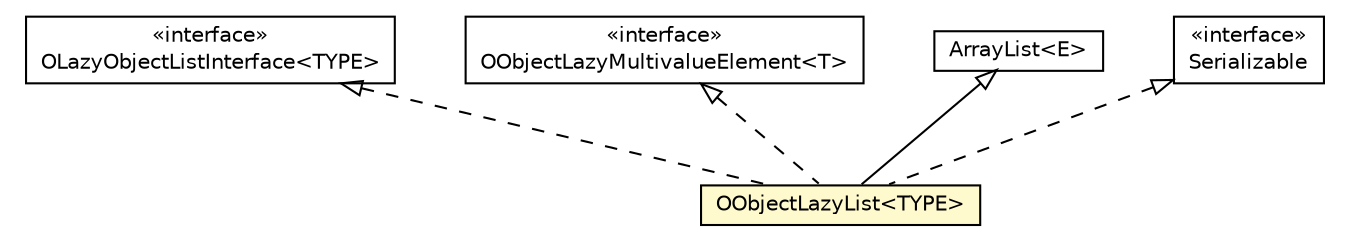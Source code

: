 #!/usr/local/bin/dot
#
# Class diagram 
# Generated by UMLGraph version R5_6-24-gf6e263 (http://www.umlgraph.org/)
#

digraph G {
	edge [fontname="Helvetica",fontsize=10,labelfontname="Helvetica",labelfontsize=10];
	node [fontname="Helvetica",fontsize=10,shape=plaintext];
	nodesep=0.25;
	ranksep=0.5;
	// com.orientechnologies.orient.core.db.object.OLazyObjectListInterface<TYPE>
	c4781043 [label=<<table title="com.orientechnologies.orient.core.db.object.OLazyObjectListInterface" border="0" cellborder="1" cellspacing="0" cellpadding="2" port="p" href="../../core/db/object/OLazyObjectListInterface.html">
		<tr><td><table border="0" cellspacing="0" cellpadding="1">
<tr><td align="center" balign="center"> &#171;interface&#187; </td></tr>
<tr><td align="center" balign="center"> OLazyObjectListInterface&lt;TYPE&gt; </td></tr>
		</table></td></tr>
		</table>>, URL="../../core/db/object/OLazyObjectListInterface.html", fontname="Helvetica", fontcolor="black", fontsize=10.0];
	// com.orientechnologies.orient.core.db.object.OObjectLazyMultivalueElement<T>
	c4781047 [label=<<table title="com.orientechnologies.orient.core.db.object.OObjectLazyMultivalueElement" border="0" cellborder="1" cellspacing="0" cellpadding="2" port="p" href="../../core/db/object/OObjectLazyMultivalueElement.html">
		<tr><td><table border="0" cellspacing="0" cellpadding="1">
<tr><td align="center" balign="center"> &#171;interface&#187; </td></tr>
<tr><td align="center" balign="center"> OObjectLazyMultivalueElement&lt;T&gt; </td></tr>
		</table></td></tr>
		</table>>, URL="../../core/db/object/OObjectLazyMultivalueElement.html", fontname="Helvetica", fontcolor="black", fontsize=10.0];
	// com.orientechnologies.orient.object.db.OObjectLazyList<TYPE>
	c4781054 [label=<<table title="com.orientechnologies.orient.object.db.OObjectLazyList" border="0" cellborder="1" cellspacing="0" cellpadding="2" port="p" bgcolor="lemonChiffon" href="./OObjectLazyList.html">
		<tr><td><table border="0" cellspacing="0" cellpadding="1">
<tr><td align="center" balign="center"> OObjectLazyList&lt;TYPE&gt; </td></tr>
		</table></td></tr>
		</table>>, URL="./OObjectLazyList.html", fontname="Helvetica", fontcolor="black", fontsize=10.0];
	//com.orientechnologies.orient.object.db.OObjectLazyList<TYPE> extends java.util.ArrayList<TYPE>
	c4781786:p -> c4781054:p [dir=back,arrowtail=empty];
	//com.orientechnologies.orient.object.db.OObjectLazyList<TYPE> implements com.orientechnologies.orient.core.db.object.OLazyObjectListInterface<TYPE>
	c4781043:p -> c4781054:p [dir=back,arrowtail=empty,style=dashed];
	//com.orientechnologies.orient.object.db.OObjectLazyList<TYPE> implements com.orientechnologies.orient.core.db.object.OObjectLazyMultivalueElement<T>
	c4781047:p -> c4781054:p [dir=back,arrowtail=empty,style=dashed];
	//com.orientechnologies.orient.object.db.OObjectLazyList<TYPE> implements java.io.Serializable
	c4781787:p -> c4781054:p [dir=back,arrowtail=empty,style=dashed];
	// java.io.Serializable
	c4781787 [label=<<table title="java.io.Serializable" border="0" cellborder="1" cellspacing="0" cellpadding="2" port="p" href="http://java.sun.com/j2se/1.4.2/docs/api/java/io/Serializable.html">
		<tr><td><table border="0" cellspacing="0" cellpadding="1">
<tr><td align="center" balign="center"> &#171;interface&#187; </td></tr>
<tr><td align="center" balign="center"> Serializable </td></tr>
		</table></td></tr>
		</table>>, URL="http://java.sun.com/j2se/1.4.2/docs/api/java/io/Serializable.html", fontname="Helvetica", fontcolor="black", fontsize=10.0];
	// java.util.ArrayList<E>
	c4781786 [label=<<table title="java.util.ArrayList" border="0" cellborder="1" cellspacing="0" cellpadding="2" port="p" href="http://java.sun.com/j2se/1.4.2/docs/api/java/util/ArrayList.html">
		<tr><td><table border="0" cellspacing="0" cellpadding="1">
<tr><td align="center" balign="center"> ArrayList&lt;E&gt; </td></tr>
		</table></td></tr>
		</table>>, URL="http://java.sun.com/j2se/1.4.2/docs/api/java/util/ArrayList.html", fontname="Helvetica", fontcolor="black", fontsize=10.0];
}

